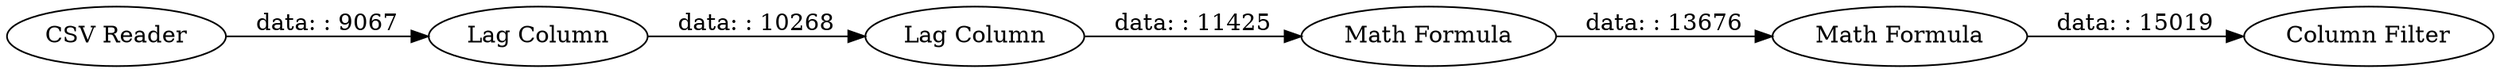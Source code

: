 digraph {
	"7765982618325484478_2" [label="Lag Column"]
	"7765982618325484478_6" [label="Column Filter"]
	"7765982618325484478_3" [label="Lag Column"]
	"7765982618325484478_5" [label="Math Formula"]
	"7765982618325484478_4" [label="Math Formula"]
	"7765982618325484478_1" [label="CSV Reader"]
	"7765982618325484478_1" -> "7765982618325484478_2" [label="data: : 9067"]
	"7765982618325484478_3" -> "7765982618325484478_4" [label="data: : 11425"]
	"7765982618325484478_5" -> "7765982618325484478_6" [label="data: : 15019"]
	"7765982618325484478_4" -> "7765982618325484478_5" [label="data: : 13676"]
	"7765982618325484478_2" -> "7765982618325484478_3" [label="data: : 10268"]
	rankdir=LR
}
